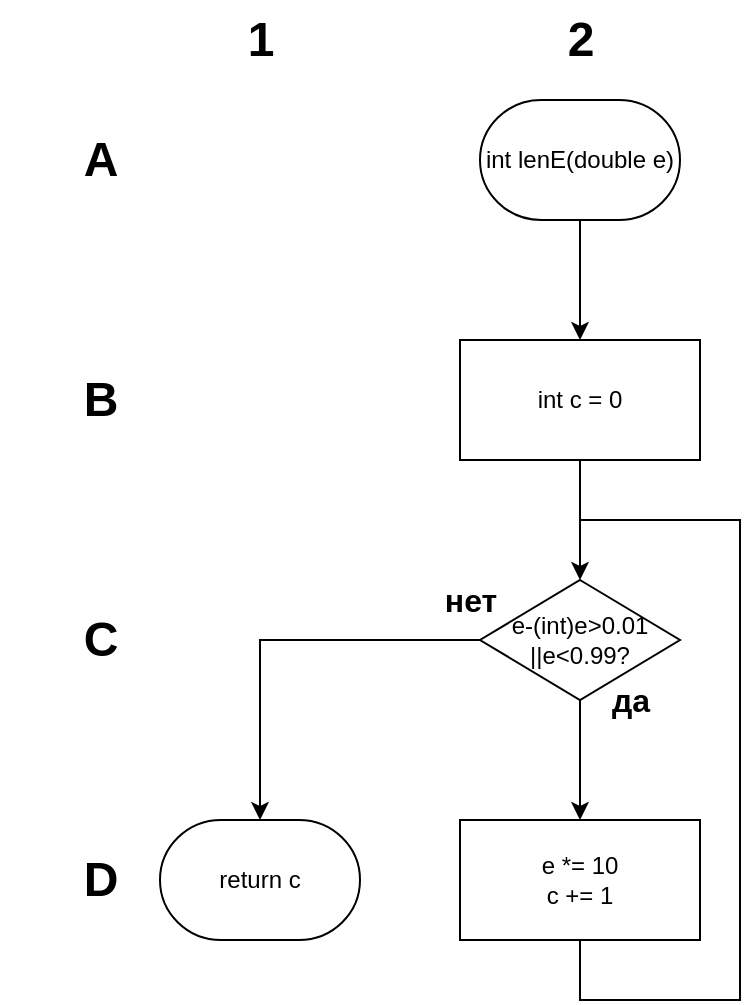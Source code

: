 <mxfile version="22.0.4" type="device">
  <diagram name="Страница — 1" id="mSSjmW0eZhx4DqgH79iw">
    <mxGraphModel dx="958" dy="1738" grid="1" gridSize="10" guides="1" tooltips="1" connect="1" arrows="1" fold="1" page="1" pageScale="1" pageWidth="827" pageHeight="1169" math="0" shadow="0">
      <root>
        <mxCell id="0" />
        <mxCell id="1" parent="0" />
        <mxCell id="ftuu0GVkoSplPSDnn50m-5" value="" style="edgeStyle=orthogonalEdgeStyle;rounded=0;orthogonalLoop=1;jettySize=auto;html=1;" parent="1" source="ftuu0GVkoSplPSDnn50m-1" target="ftuu0GVkoSplPSDnn50m-2" edge="1">
          <mxGeometry relative="1" as="geometry" />
        </mxCell>
        <mxCell id="ftuu0GVkoSplPSDnn50m-1" value="int lenE(double e)" style="strokeWidth=1;html=1;shape=mxgraph.flowchart.terminator;whiteSpace=wrap;" parent="1" vertex="1">
          <mxGeometry x="370" y="10" width="100" height="60" as="geometry" />
        </mxCell>
        <mxCell id="ftuu0GVkoSplPSDnn50m-6" value="" style="edgeStyle=orthogonalEdgeStyle;rounded=0;orthogonalLoop=1;jettySize=auto;html=1;" parent="1" source="ftuu0GVkoSplPSDnn50m-2" target="ftuu0GVkoSplPSDnn50m-3" edge="1">
          <mxGeometry relative="1" as="geometry" />
        </mxCell>
        <mxCell id="ftuu0GVkoSplPSDnn50m-2" value="int c = 0" style="rounded=0;whiteSpace=wrap;html=1;" parent="1" vertex="1">
          <mxGeometry x="360" y="130" width="120" height="60" as="geometry" />
        </mxCell>
        <mxCell id="ftuu0GVkoSplPSDnn50m-7" value="" style="edgeStyle=orthogonalEdgeStyle;rounded=0;orthogonalLoop=1;jettySize=auto;html=1;" parent="1" source="ftuu0GVkoSplPSDnn50m-3" target="ftuu0GVkoSplPSDnn50m-4" edge="1">
          <mxGeometry relative="1" as="geometry" />
        </mxCell>
        <mxCell id="ftuu0GVkoSplPSDnn50m-3" value="e-(int)e&amp;gt;0.01&lt;br&gt;||e&amp;lt;0.99?" style="strokeWidth=1;html=1;shape=mxgraph.flowchart.decision;whiteSpace=wrap;" parent="1" vertex="1">
          <mxGeometry x="370" y="250" width="100" height="60" as="geometry" />
        </mxCell>
        <mxCell id="ftuu0GVkoSplPSDnn50m-4" value="e *= 10&lt;br&gt;c += 1" style="rounded=0;whiteSpace=wrap;html=1;" parent="1" vertex="1">
          <mxGeometry x="360" y="370" width="120" height="60" as="geometry" />
        </mxCell>
        <mxCell id="ftuu0GVkoSplPSDnn50m-8" value="" style="endArrow=none;html=1;rounded=0;exitX=0.5;exitY=1;exitDx=0;exitDy=0;" parent="1" source="ftuu0GVkoSplPSDnn50m-4" edge="1">
          <mxGeometry width="50" height="50" relative="1" as="geometry">
            <mxPoint x="390" y="380" as="sourcePoint" />
            <mxPoint x="420" y="220" as="targetPoint" />
            <Array as="points">
              <mxPoint x="420" y="460" />
              <mxPoint x="500" y="460" />
              <mxPoint x="500" y="220" />
            </Array>
          </mxGeometry>
        </mxCell>
        <mxCell id="ftuu0GVkoSplPSDnn50m-9" value="return c" style="strokeWidth=1;html=1;shape=mxgraph.flowchart.terminator;whiteSpace=wrap;" parent="1" vertex="1">
          <mxGeometry x="210" y="370" width="100" height="60" as="geometry" />
        </mxCell>
        <mxCell id="ftuu0GVkoSplPSDnn50m-10" style="edgeStyle=orthogonalEdgeStyle;rounded=0;orthogonalLoop=1;jettySize=auto;html=1;entryX=0.5;entryY=0;entryDx=0;entryDy=0;entryPerimeter=0;" parent="1" source="ftuu0GVkoSplPSDnn50m-3" target="ftuu0GVkoSplPSDnn50m-9" edge="1">
          <mxGeometry relative="1" as="geometry" />
        </mxCell>
        <mxCell id="ftuu0GVkoSplPSDnn50m-13" value="нет" style="text;strokeColor=none;fillColor=none;html=1;fontSize=16;fontStyle=1;verticalAlign=middle;align=center;rotation=0;" parent="1" vertex="1">
          <mxGeometry x="340" y="250" width="50" height="20" as="geometry" />
        </mxCell>
        <mxCell id="ftuu0GVkoSplPSDnn50m-14" value="2" style="text;strokeColor=none;fillColor=none;html=1;fontSize=24;fontStyle=1;verticalAlign=middle;align=center;" parent="1" vertex="1">
          <mxGeometry x="370" y="-40" width="100" height="40" as="geometry" />
        </mxCell>
        <mxCell id="ftuu0GVkoSplPSDnn50m-15" value="1" style="text;strokeColor=none;fillColor=none;html=1;fontSize=24;fontStyle=1;verticalAlign=middle;align=center;" parent="1" vertex="1">
          <mxGeometry x="210" y="-40" width="100" height="40" as="geometry" />
        </mxCell>
        <mxCell id="ftuu0GVkoSplPSDnn50m-16" value="A" style="text;strokeColor=none;fillColor=none;html=1;fontSize=24;fontStyle=1;verticalAlign=middle;align=center;" parent="1" vertex="1">
          <mxGeometry x="130" y="20" width="100" height="40" as="geometry" />
        </mxCell>
        <mxCell id="ftuu0GVkoSplPSDnn50m-17" value="B" style="text;strokeColor=none;fillColor=none;html=1;fontSize=24;fontStyle=1;verticalAlign=middle;align=center;" parent="1" vertex="1">
          <mxGeometry x="130" y="140" width="100" height="40" as="geometry" />
        </mxCell>
        <mxCell id="ftuu0GVkoSplPSDnn50m-18" value="C" style="text;strokeColor=none;fillColor=none;html=1;fontSize=24;fontStyle=1;verticalAlign=middle;align=center;" parent="1" vertex="1">
          <mxGeometry x="130" y="260" width="100" height="40" as="geometry" />
        </mxCell>
        <mxCell id="ftuu0GVkoSplPSDnn50m-19" value="D" style="text;strokeColor=none;fillColor=none;html=1;fontSize=24;fontStyle=1;verticalAlign=middle;align=center;" parent="1" vertex="1">
          <mxGeometry x="130" y="380" width="100" height="40" as="geometry" />
        </mxCell>
        <mxCell id="ftuu0GVkoSplPSDnn50m-21" value="да" style="text;strokeColor=none;fillColor=none;html=1;fontSize=16;fontStyle=1;verticalAlign=middle;align=center;rotation=0;" parent="1" vertex="1">
          <mxGeometry x="420" y="300" width="50" height="20" as="geometry" />
        </mxCell>
      </root>
    </mxGraphModel>
  </diagram>
</mxfile>
